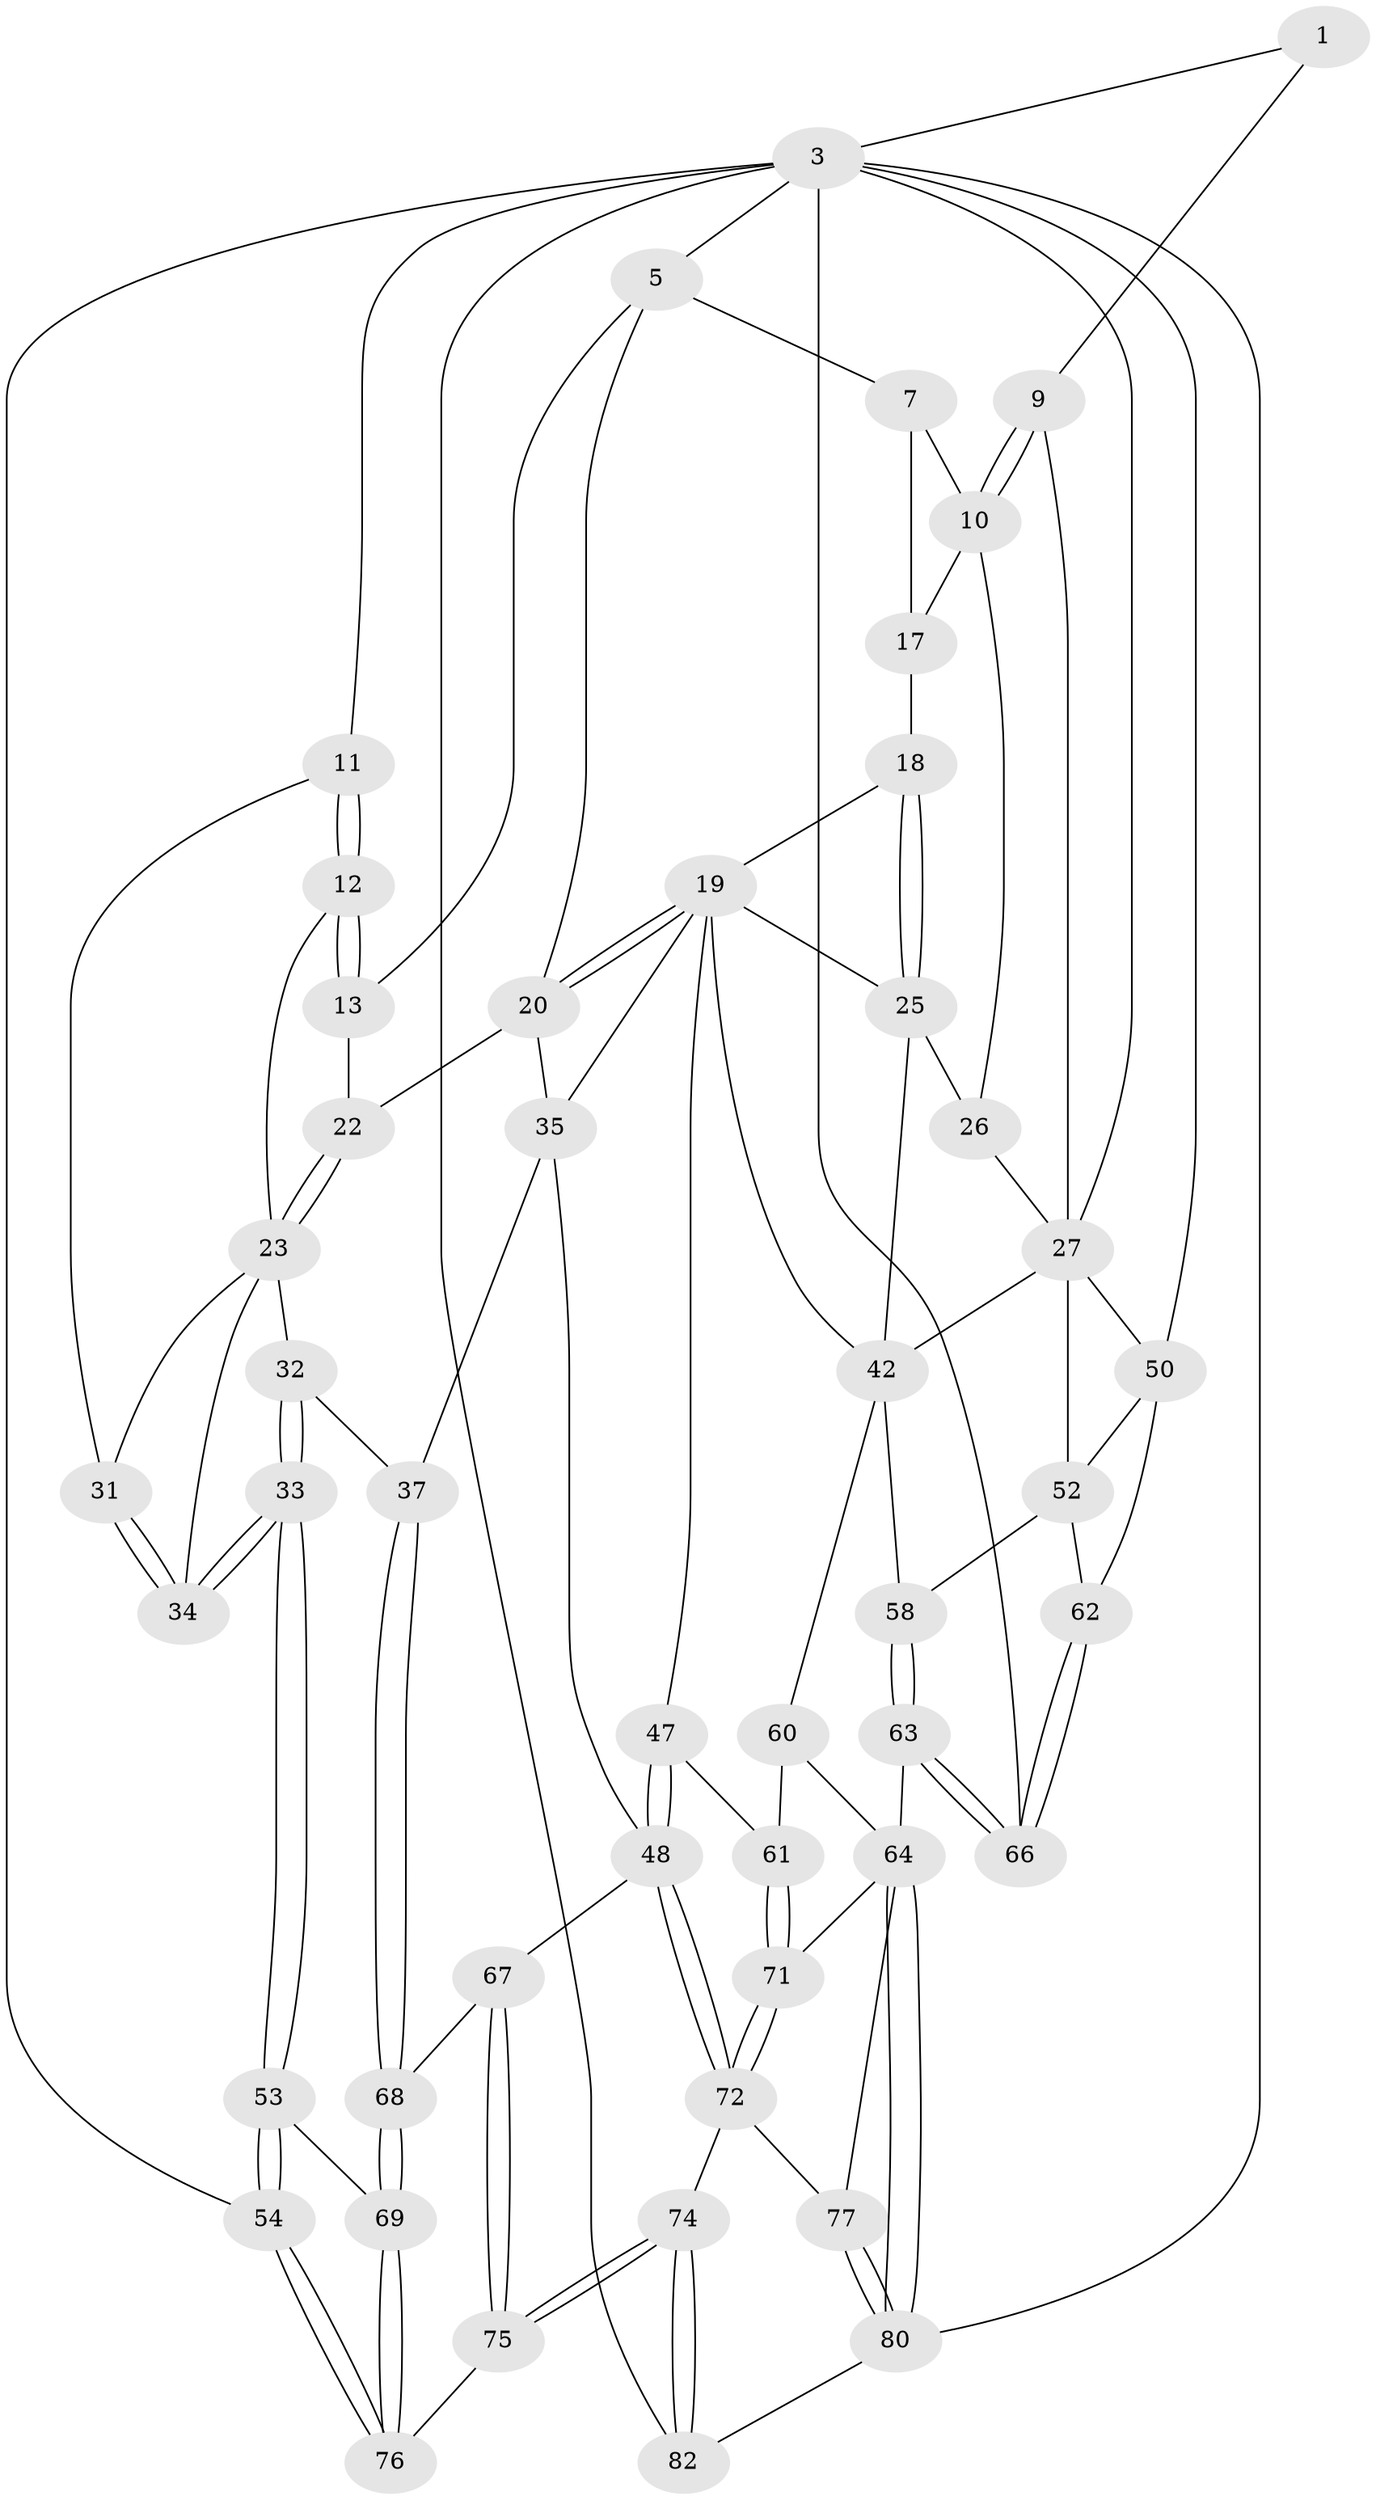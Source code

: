 // original degree distribution, {3: 0.036585365853658534, 6: 0.23170731707317074, 4: 0.23170731707317074, 5: 0.5}
// Generated by graph-tools (version 1.1) at 2025/21/03/04/25 18:21:12]
// undirected, 49 vertices, 114 edges
graph export_dot {
graph [start="1"]
  node [color=gray90,style=filled];
  1 [pos="+0.8232686789105914+0",super="+2"];
  3 [pos="+1+0",super="+4+78"];
  5 [pos="+0.3045367698201188+0",super="+6"];
  7 [pos="+0.4663518864005723+0",super="+8"];
  9 [pos="+0.8411512504131003+0.0630237568484752",super="+21"];
  10 [pos="+0.7053246762700364+0.13938876306483167",super="+16"];
  11 [pos="+0+0"];
  12 [pos="+0.08708980494012176+0.07751320668112974"];
  13 [pos="+0.19037671274574133+0.06712642449416287",super="+15"];
  17 [pos="+0.4994821261677816+0"];
  18 [pos="+0.5141926393471594+0.13835904668124577"];
  19 [pos="+0.407229942139652+0.20713633480151586",super="+38"];
  20 [pos="+0.38675292349348583+0.16533984382867403",super="+24"];
  22 [pos="+0.21165308044513909+0.1879834049297173"];
  23 [pos="+0.16537123777235146+0.17465506241924547",super="+29"];
  25 [pos="+0.6079180011779663+0.25474743182940446",super="+39"];
  26 [pos="+0.6704113732574409+0.22783766181052728"];
  27 [pos="+0.9304654261404403+0.25636217978703335",super="+44+28"];
  31 [pos="+0+0.031148519023496156"];
  32 [pos="+0.0461010417818532+0.5056148576340997"];
  33 [pos="+0+0.5020291505849684"];
  34 [pos="+0+0.36984146903028337"];
  35 [pos="+0.2628845956334341+0.3710145886519688",super="+36"];
  37 [pos="+0.10042628200719153+0.5134715010963756"];
  42 [pos="+0.619864169636591+0.43692279857580096",super="+56"];
  47 [pos="+0.362737690754157+0.6402651902352231"];
  48 [pos="+0.3521474441978495+0.6422111341532878",super="+49"];
  50 [pos="+1+0.6476154810147009",super="+51"];
  52 [pos="+0.7915481674815765+0.44187062831267165",super="+57"];
  53 [pos="+0+0.503806499480003"];
  54 [pos="+0+1"];
  58 [pos="+0.686178075568773+0.6119769492051855"];
  60 [pos="+0.6485538837576172+0.6287006335870644"];
  61 [pos="+0.4725802103786342+0.6750007240796306"];
  62 [pos="+0.9358898238014156+0.711383294048252"];
  63 [pos="+0.7494870772006129+0.845194095583097"];
  64 [pos="+0.6530996897774085+0.8594996253544323",super="+65"];
  66 [pos="+0.8054825241855447+0.8561741847966825"];
  67 [pos="+0.23583583588702792+0.8235673647667566"];
  68 [pos="+0.1271135238903173+0.8034939231784536"];
  69 [pos="+0.08629081821602844+0.8465372291842669"];
  71 [pos="+0.5561278651522147+0.7977380180498143"];
  72 [pos="+0.40553003265997284+0.8681173694921506",super="+73"];
  74 [pos="+0.29323033011136446+1"];
  75 [pos="+0.23789127450951852+0.9500843719464209"];
  76 [pos="+0.06390627663982534+0.9068541024535408"];
  77 [pos="+0.4934518458086208+0.909942548498379"];
  80 [pos="+0.5721539378134535+1",super="+81"];
  82 [pos="+0.3148815293499073+1"];
  1 -- 9 [weight=2];
  1 -- 3;
  3 -- 27;
  3 -- 82;
  3 -- 5;
  3 -- 54;
  3 -- 11;
  3 -- 80;
  3 -- 50;
  3 -- 66;
  5 -- 7;
  5 -- 20;
  5 -- 13;
  7 -- 17;
  7 -- 10;
  9 -- 10;
  9 -- 10;
  9 -- 27;
  10 -- 17;
  10 -- 26;
  11 -- 12;
  11 -- 12;
  11 -- 31;
  12 -- 13;
  12 -- 13;
  12 -- 23;
  13 -- 22;
  17 -- 18;
  18 -- 19;
  18 -- 25;
  18 -- 25;
  19 -- 20;
  19 -- 20;
  19 -- 35;
  19 -- 25 [weight=2];
  19 -- 42;
  19 -- 47;
  20 -- 35;
  20 -- 22;
  22 -- 23;
  22 -- 23;
  23 -- 32;
  23 -- 34;
  23 -- 31;
  25 -- 26;
  25 -- 42;
  26 -- 27;
  27 -- 50;
  27 -- 42;
  27 -- 52;
  31 -- 34;
  31 -- 34;
  32 -- 33;
  32 -- 33;
  32 -- 37;
  33 -- 34;
  33 -- 34;
  33 -- 53;
  33 -- 53;
  35 -- 48;
  35 -- 37;
  37 -- 68;
  37 -- 68;
  42 -- 58;
  42 -- 60;
  47 -- 48;
  47 -- 48;
  47 -- 61;
  48 -- 72;
  48 -- 72;
  48 -- 67;
  50 -- 52;
  50 -- 62;
  52 -- 58;
  52 -- 62;
  53 -- 54;
  53 -- 54;
  53 -- 69;
  54 -- 76;
  54 -- 76;
  58 -- 63;
  58 -- 63;
  60 -- 61;
  60 -- 64;
  61 -- 71;
  61 -- 71;
  62 -- 66;
  62 -- 66;
  63 -- 64;
  63 -- 66;
  63 -- 66;
  64 -- 80;
  64 -- 80;
  64 -- 77;
  64 -- 71;
  67 -- 68;
  67 -- 75;
  67 -- 75;
  68 -- 69;
  68 -- 69;
  69 -- 76;
  69 -- 76;
  71 -- 72;
  71 -- 72;
  72 -- 74;
  72 -- 77;
  74 -- 75;
  74 -- 75;
  74 -- 82;
  74 -- 82;
  75 -- 76;
  77 -- 80;
  77 -- 80;
  80 -- 82;
}
